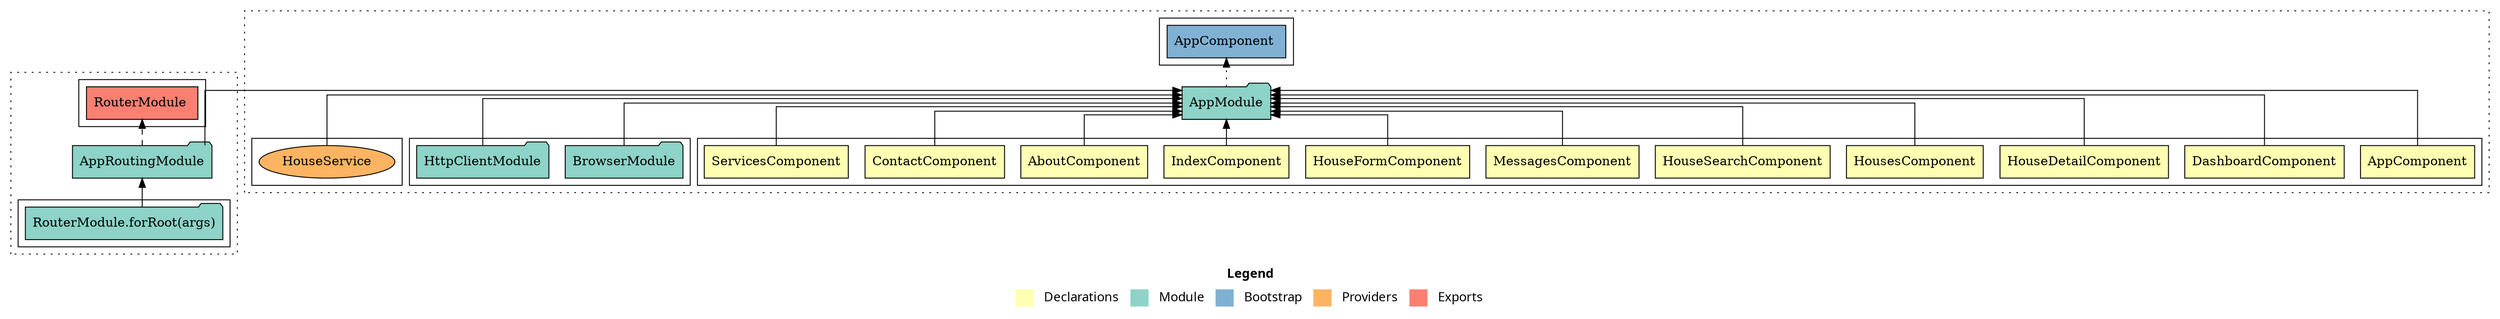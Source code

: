 digraph dependencies { node [shape="rect", style="filled", colorscheme=set312]; ranksep=0.4; compound=false; remincross=true; splines=true; splines=ortho; rankdir=LR; rankdir=TB; rankdir=BT; label=<<table BORDER="0"> <tr> <td colspan="5" align="center"><b>Legend</b></td> </tr> <tr> <td> <table BORDER="0"> <tr> <td bgcolor="#ffffb3" width="20"></td> <td>  Declarations</td> </tr> </table> </td> <td> <table BORDER="0"> <tr> <td bgcolor="#8dd3c7" width="20"></td> <td>  Module</td> </tr> </table> </td> <td> <table BORDER="0"> <tr> <td bgcolor="#80b1d3" width="20"></td> <td>  Bootstrap</td> </tr> </table> </td> <td> <table BORDER="0"> <tr> <td bgcolor="#fdb462" width="20"></td> <td>  Providers</td> </tr> </table> </td> <td> <table BORDER="0"> <tr> <td bgcolor="#fb8072" width="20"></td> <td>  Exports</td> </tr> </table> </td> </tr></table>>; ratio=compress; fontname="sans-serif";  subgraph "cluster_AppRoutingModule" { label=""; style="dotted";node [shape="folder", fillcolor=1]; subgraph cluster_AppRoutingModule_declarations { style="solid";node [style="filled", shape="rect"]; }    subgraph cluster_AppRoutingModule_imports { style="solid"; node [style="filled", fillcolor=1, shape="rect"];    "RouterModule.forRoot(args)" [label="RouterModule.forRoot(args)", shape="folder"];   }    "RouterModule.forRoot(args)" -> "AppRoutingModule" [lhead="cluster_AppRoutingModule", ltail="cluster_AppRoutingModule_imports"];     subgraph cluster_AppRoutingModule_exports { style="solid";node [style="filled", fillcolor=4, shape="rect"];"RouterModule " [label="RouterModule ", shape="rect"]}  "AppRoutingModule" -> "RouterModule " [style="dashed", ltail="cluster_AppRoutingModule" lhead="cluster_AppRoutingModule_exports"];    subgraph cluster_AppRoutingModule_bootstrap { style="solid"; node [style="filled", fillcolor=5, shape="rect"];  }    subgraph cluster_AppRoutingModule_providers { style="solid"; node [style="filled", fillcolor=6, shape="rect"];   }     }  subgraph "cluster_AppModule" { label=""; style="dotted";node [shape="folder", fillcolor=1]; subgraph cluster_AppModule_declarations { style="solid";node [style="filled", shape="rect"]; node [fillcolor=2]; "AppComponent"; node [fillcolor=2]; "DashboardComponent"; node [fillcolor=2]; "HouseDetailComponent"; node [fillcolor=2]; "HousesComponent"; node [fillcolor=2]; "HouseSearchComponent"; node [fillcolor=2]; "MessagesComponent"; node [fillcolor=2]; "HouseFormComponent"; node [fillcolor=2]; "IndexComponent"; node [fillcolor=2]; "AboutComponent"; node [fillcolor=2]; "ContactComponent"; node [fillcolor=2]; "ServicesComponent"; }  "AppComponent" -> "AppModule" [style="solid", lhead="cluster_AppModule" ltail="cluster_AppModule_declarations"]; subgraph "cluster_AppModule_AppComponent_providers" { style="solid";  }  "DashboardComponent" -> "AppModule" [style="solid", lhead="cluster_AppModule" ltail="cluster_AppModule_declarations"]; subgraph "cluster_AppModule_DashboardComponent_providers" { style="solid";  }  "HouseDetailComponent" -> "AppModule" [style="solid", lhead="cluster_AppModule" ltail="cluster_AppModule_declarations"]; subgraph "cluster_AppModule_HouseDetailComponent_providers" { style="solid";  }  "HousesComponent" -> "AppModule" [style="solid", lhead="cluster_AppModule" ltail="cluster_AppModule_declarations"]; subgraph "cluster_AppModule_HousesComponent_providers" { style="solid";  }  "HouseSearchComponent" -> "AppModule" [style="solid", lhead="cluster_AppModule" ltail="cluster_AppModule_declarations"]; subgraph "cluster_AppModule_HouseSearchComponent_providers" { style="solid";  }  "MessagesComponent" -> "AppModule" [style="solid", lhead="cluster_AppModule" ltail="cluster_AppModule_declarations"]; subgraph "cluster_AppModule_MessagesComponent_providers" { style="solid";  }  "HouseFormComponent" -> "AppModule" [style="solid", lhead="cluster_AppModule" ltail="cluster_AppModule_declarations"]; subgraph "cluster_AppModule_HouseFormComponent_providers" { style="solid";  }  "IndexComponent" -> "AppModule" [style="solid", lhead="cluster_AppModule" ltail="cluster_AppModule_declarations"]; subgraph "cluster_AppModule_IndexComponent_providers" { style="solid";  }  "AboutComponent" -> "AppModule" [style="solid", lhead="cluster_AppModule" ltail="cluster_AppModule_declarations"]; subgraph "cluster_AppModule_AboutComponent_providers" { style="solid";  }  "ContactComponent" -> "AppModule" [style="solid", lhead="cluster_AppModule" ltail="cluster_AppModule_declarations"]; subgraph "cluster_AppModule_ContactComponent_providers" { style="solid";  }  "ServicesComponent" -> "AppModule" [style="solid", lhead="cluster_AppModule" ltail="cluster_AppModule_declarations"]; subgraph "cluster_AppModule_ServicesComponent_providers" { style="solid";  }    subgraph cluster_AppModule_imports { style="solid"; node [style="filled", fillcolor=1, shape="rect"];    "BrowserModule" [label="BrowserModule", shape="folder"];    "HttpClientModule" [label="HttpClientModule", shape="folder"];    "AppRoutingModule" [label="AppRoutingModule", shape="folder"];   }    "BrowserModule" -> "AppModule" [lhead="cluster_AppModule", ltail="cluster_AppModule_imports"];    "HttpClientModule" -> "AppModule" [lhead="cluster_AppModule", ltail="cluster_AppModule_imports"];    "AppRoutingModule" -> "AppModule" [lhead="cluster_AppModule", ltail="cluster_AppModule_imports"];     subgraph cluster_AppModule_exports { style="solid";node [style="filled", fillcolor=4, shape="rect"];}    subgraph cluster_AppModule_bootstrap { style="solid"; node [style="filled", fillcolor=5, shape="rect"];  "AppComponent " [label="AppComponent ", shape="rect"]  }  "AppModule" -> "AppComponent " [style="dotted", lhead="cluster_AppModule_bootstrap" ltail="cluster_AppModule"];    subgraph cluster_AppModule_providers { style="solid"; node [style="filled", fillcolor=6, shape="rect"];    "HouseService" [label="HouseService", shape="oval"];   }    "HouseService" -> "AppModule" [lhead="cluster_AppModule", ltail="cluster_AppModule_providers"];     }  }